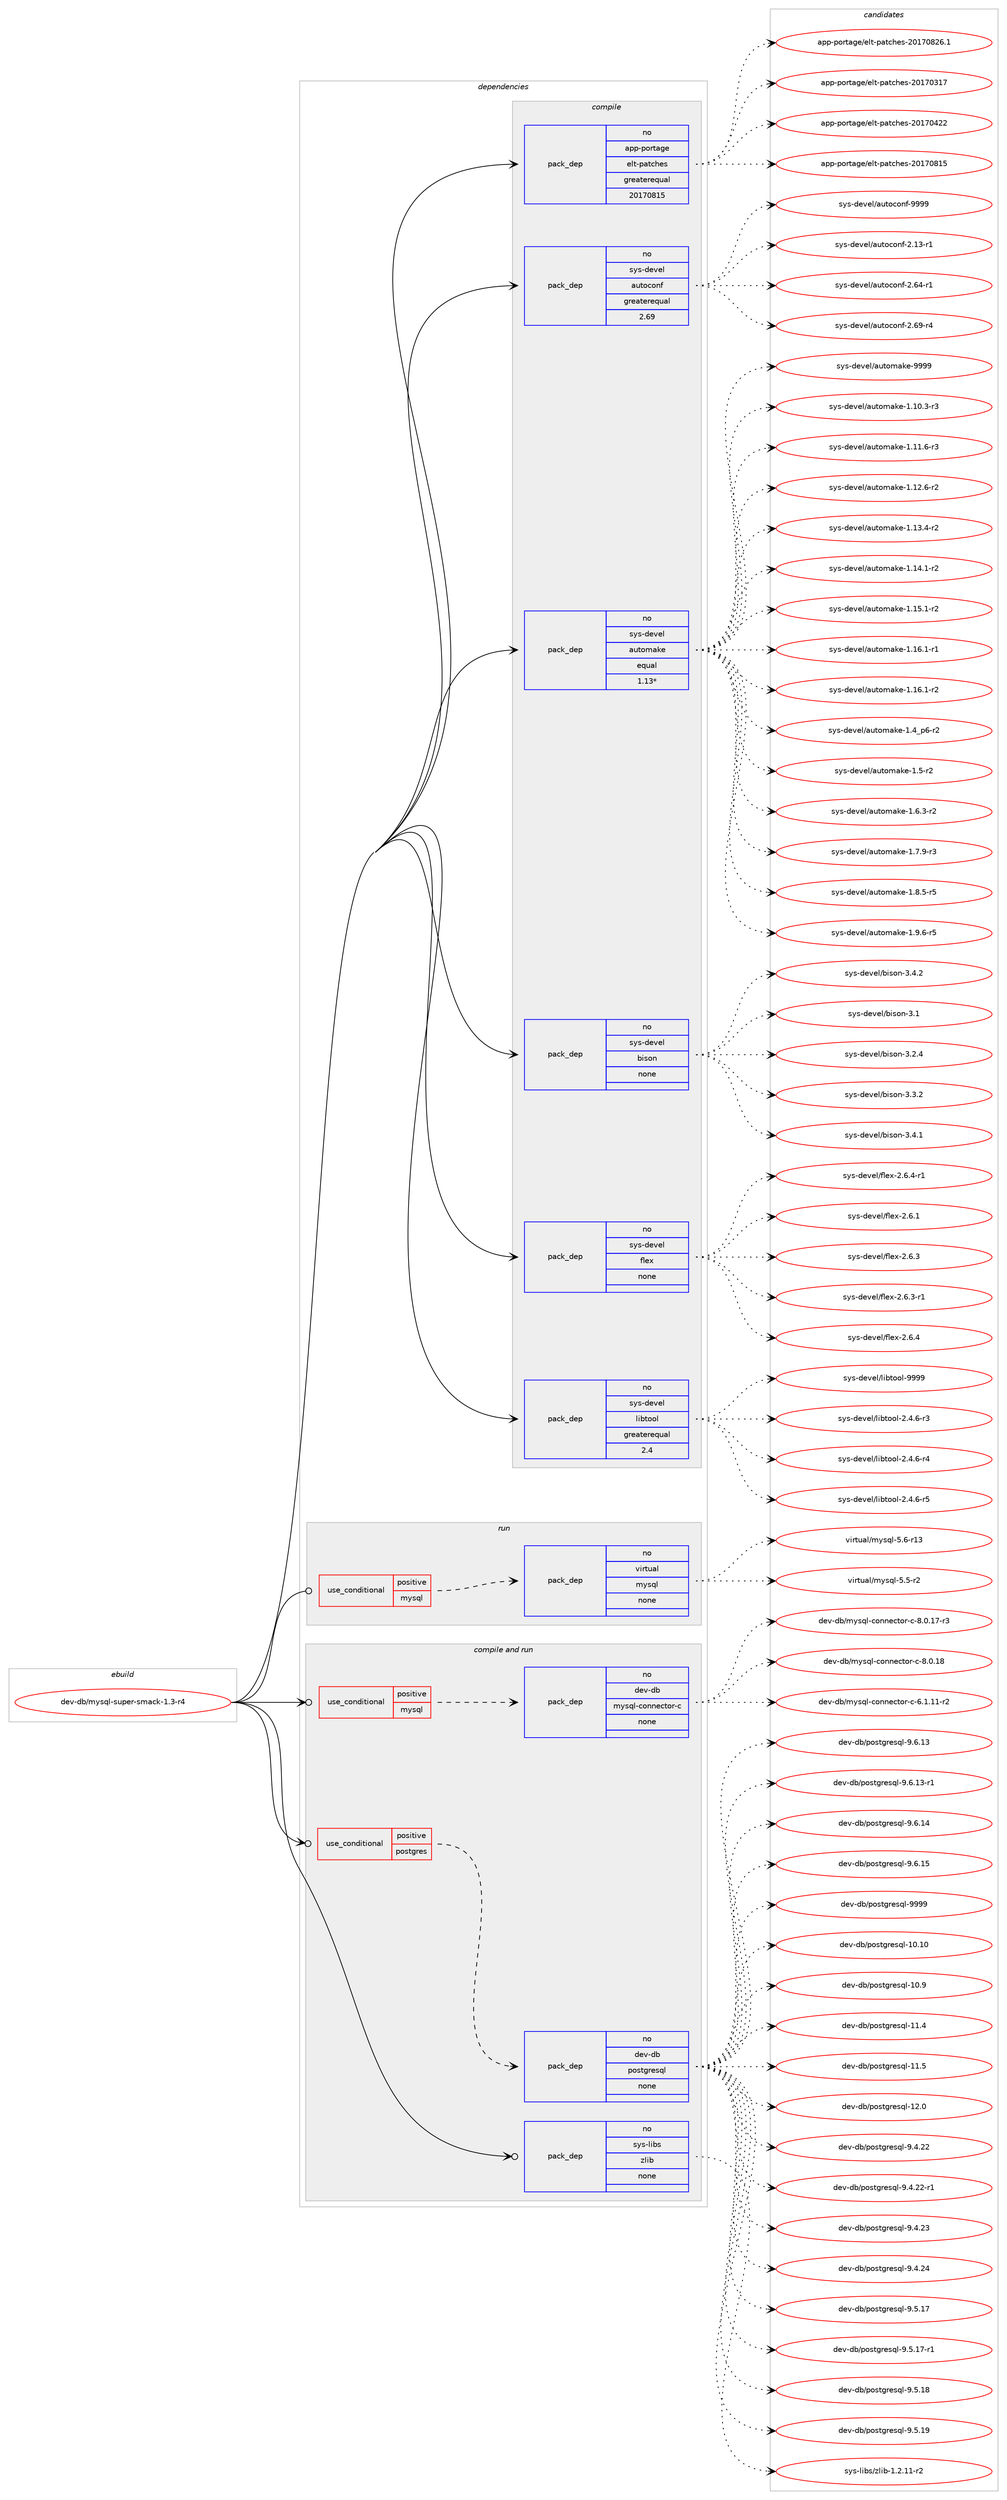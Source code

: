 digraph prolog {

# *************
# Graph options
# *************

newrank=true;
concentrate=true;
compound=true;
graph [rankdir=LR,fontname=Helvetica,fontsize=10,ranksep=1.5];#, ranksep=2.5, nodesep=0.2];
edge  [arrowhead=vee];
node  [fontname=Helvetica,fontsize=10];

# **********
# The ebuild
# **********

subgraph cluster_leftcol {
color=gray;
rank=same;
label=<<i>ebuild</i>>;
id [label="dev-db/mysql-super-smack-1.3-r4", color=red, width=4, href="../dev-db/mysql-super-smack-1.3-r4.svg"];
}

# ****************
# The dependencies
# ****************

subgraph cluster_midcol {
color=gray;
label=<<i>dependencies</i>>;
subgraph cluster_compile {
fillcolor="#eeeeee";
style=filled;
label=<<i>compile</i>>;
subgraph pack387597 {
dependency520676 [label=<<TABLE BORDER="0" CELLBORDER="1" CELLSPACING="0" CELLPADDING="4" WIDTH="220"><TR><TD ROWSPAN="6" CELLPADDING="30">pack_dep</TD></TR><TR><TD WIDTH="110">no</TD></TR><TR><TD>app-portage</TD></TR><TR><TD>elt-patches</TD></TR><TR><TD>greaterequal</TD></TR><TR><TD>20170815</TD></TR></TABLE>>, shape=none, color=blue];
}
id:e -> dependency520676:w [weight=20,style="solid",arrowhead="vee"];
subgraph pack387598 {
dependency520677 [label=<<TABLE BORDER="0" CELLBORDER="1" CELLSPACING="0" CELLPADDING="4" WIDTH="220"><TR><TD ROWSPAN="6" CELLPADDING="30">pack_dep</TD></TR><TR><TD WIDTH="110">no</TD></TR><TR><TD>sys-devel</TD></TR><TR><TD>autoconf</TD></TR><TR><TD>greaterequal</TD></TR><TR><TD>2.69</TD></TR></TABLE>>, shape=none, color=blue];
}
id:e -> dependency520677:w [weight=20,style="solid",arrowhead="vee"];
subgraph pack387599 {
dependency520678 [label=<<TABLE BORDER="0" CELLBORDER="1" CELLSPACING="0" CELLPADDING="4" WIDTH="220"><TR><TD ROWSPAN="6" CELLPADDING="30">pack_dep</TD></TR><TR><TD WIDTH="110">no</TD></TR><TR><TD>sys-devel</TD></TR><TR><TD>automake</TD></TR><TR><TD>equal</TD></TR><TR><TD>1.13*</TD></TR></TABLE>>, shape=none, color=blue];
}
id:e -> dependency520678:w [weight=20,style="solid",arrowhead="vee"];
subgraph pack387600 {
dependency520679 [label=<<TABLE BORDER="0" CELLBORDER="1" CELLSPACING="0" CELLPADDING="4" WIDTH="220"><TR><TD ROWSPAN="6" CELLPADDING="30">pack_dep</TD></TR><TR><TD WIDTH="110">no</TD></TR><TR><TD>sys-devel</TD></TR><TR><TD>bison</TD></TR><TR><TD>none</TD></TR><TR><TD></TD></TR></TABLE>>, shape=none, color=blue];
}
id:e -> dependency520679:w [weight=20,style="solid",arrowhead="vee"];
subgraph pack387601 {
dependency520680 [label=<<TABLE BORDER="0" CELLBORDER="1" CELLSPACING="0" CELLPADDING="4" WIDTH="220"><TR><TD ROWSPAN="6" CELLPADDING="30">pack_dep</TD></TR><TR><TD WIDTH="110">no</TD></TR><TR><TD>sys-devel</TD></TR><TR><TD>flex</TD></TR><TR><TD>none</TD></TR><TR><TD></TD></TR></TABLE>>, shape=none, color=blue];
}
id:e -> dependency520680:w [weight=20,style="solid",arrowhead="vee"];
subgraph pack387602 {
dependency520681 [label=<<TABLE BORDER="0" CELLBORDER="1" CELLSPACING="0" CELLPADDING="4" WIDTH="220"><TR><TD ROWSPAN="6" CELLPADDING="30">pack_dep</TD></TR><TR><TD WIDTH="110">no</TD></TR><TR><TD>sys-devel</TD></TR><TR><TD>libtool</TD></TR><TR><TD>greaterequal</TD></TR><TR><TD>2.4</TD></TR></TABLE>>, shape=none, color=blue];
}
id:e -> dependency520681:w [weight=20,style="solid",arrowhead="vee"];
}
subgraph cluster_compileandrun {
fillcolor="#eeeeee";
style=filled;
label=<<i>compile and run</i>>;
subgraph cond123385 {
dependency520682 [label=<<TABLE BORDER="0" CELLBORDER="1" CELLSPACING="0" CELLPADDING="4"><TR><TD ROWSPAN="3" CELLPADDING="10">use_conditional</TD></TR><TR><TD>positive</TD></TR><TR><TD>mysql</TD></TR></TABLE>>, shape=none, color=red];
subgraph pack387603 {
dependency520683 [label=<<TABLE BORDER="0" CELLBORDER="1" CELLSPACING="0" CELLPADDING="4" WIDTH="220"><TR><TD ROWSPAN="6" CELLPADDING="30">pack_dep</TD></TR><TR><TD WIDTH="110">no</TD></TR><TR><TD>dev-db</TD></TR><TR><TD>mysql-connector-c</TD></TR><TR><TD>none</TD></TR><TR><TD></TD></TR></TABLE>>, shape=none, color=blue];
}
dependency520682:e -> dependency520683:w [weight=20,style="dashed",arrowhead="vee"];
}
id:e -> dependency520682:w [weight=20,style="solid",arrowhead="odotvee"];
subgraph cond123386 {
dependency520684 [label=<<TABLE BORDER="0" CELLBORDER="1" CELLSPACING="0" CELLPADDING="4"><TR><TD ROWSPAN="3" CELLPADDING="10">use_conditional</TD></TR><TR><TD>positive</TD></TR><TR><TD>postgres</TD></TR></TABLE>>, shape=none, color=red];
subgraph pack387604 {
dependency520685 [label=<<TABLE BORDER="0" CELLBORDER="1" CELLSPACING="0" CELLPADDING="4" WIDTH="220"><TR><TD ROWSPAN="6" CELLPADDING="30">pack_dep</TD></TR><TR><TD WIDTH="110">no</TD></TR><TR><TD>dev-db</TD></TR><TR><TD>postgresql</TD></TR><TR><TD>none</TD></TR><TR><TD></TD></TR></TABLE>>, shape=none, color=blue];
}
dependency520684:e -> dependency520685:w [weight=20,style="dashed",arrowhead="vee"];
}
id:e -> dependency520684:w [weight=20,style="solid",arrowhead="odotvee"];
subgraph pack387605 {
dependency520686 [label=<<TABLE BORDER="0" CELLBORDER="1" CELLSPACING="0" CELLPADDING="4" WIDTH="220"><TR><TD ROWSPAN="6" CELLPADDING="30">pack_dep</TD></TR><TR><TD WIDTH="110">no</TD></TR><TR><TD>sys-libs</TD></TR><TR><TD>zlib</TD></TR><TR><TD>none</TD></TR><TR><TD></TD></TR></TABLE>>, shape=none, color=blue];
}
id:e -> dependency520686:w [weight=20,style="solid",arrowhead="odotvee"];
}
subgraph cluster_run {
fillcolor="#eeeeee";
style=filled;
label=<<i>run</i>>;
subgraph cond123387 {
dependency520687 [label=<<TABLE BORDER="0" CELLBORDER="1" CELLSPACING="0" CELLPADDING="4"><TR><TD ROWSPAN="3" CELLPADDING="10">use_conditional</TD></TR><TR><TD>positive</TD></TR><TR><TD>mysql</TD></TR></TABLE>>, shape=none, color=red];
subgraph pack387606 {
dependency520688 [label=<<TABLE BORDER="0" CELLBORDER="1" CELLSPACING="0" CELLPADDING="4" WIDTH="220"><TR><TD ROWSPAN="6" CELLPADDING="30">pack_dep</TD></TR><TR><TD WIDTH="110">no</TD></TR><TR><TD>virtual</TD></TR><TR><TD>mysql</TD></TR><TR><TD>none</TD></TR><TR><TD></TD></TR></TABLE>>, shape=none, color=blue];
}
dependency520687:e -> dependency520688:w [weight=20,style="dashed",arrowhead="vee"];
}
id:e -> dependency520687:w [weight=20,style="solid",arrowhead="odot"];
}
}

# **************
# The candidates
# **************

subgraph cluster_choices {
rank=same;
color=gray;
label=<<i>candidates</i>>;

subgraph choice387597 {
color=black;
nodesep=1;
choice97112112451121111141169710310147101108116451129711699104101115455048495548514955 [label="app-portage/elt-patches-20170317", color=red, width=4,href="../app-portage/elt-patches-20170317.svg"];
choice97112112451121111141169710310147101108116451129711699104101115455048495548525050 [label="app-portage/elt-patches-20170422", color=red, width=4,href="../app-portage/elt-patches-20170422.svg"];
choice97112112451121111141169710310147101108116451129711699104101115455048495548564953 [label="app-portage/elt-patches-20170815", color=red, width=4,href="../app-portage/elt-patches-20170815.svg"];
choice971121124511211111411697103101471011081164511297116991041011154550484955485650544649 [label="app-portage/elt-patches-20170826.1", color=red, width=4,href="../app-portage/elt-patches-20170826.1.svg"];
dependency520676:e -> choice97112112451121111141169710310147101108116451129711699104101115455048495548514955:w [style=dotted,weight="100"];
dependency520676:e -> choice97112112451121111141169710310147101108116451129711699104101115455048495548525050:w [style=dotted,weight="100"];
dependency520676:e -> choice97112112451121111141169710310147101108116451129711699104101115455048495548564953:w [style=dotted,weight="100"];
dependency520676:e -> choice971121124511211111411697103101471011081164511297116991041011154550484955485650544649:w [style=dotted,weight="100"];
}
subgraph choice387598 {
color=black;
nodesep=1;
choice1151211154510010111810110847971171161119911111010245504649514511449 [label="sys-devel/autoconf-2.13-r1", color=red, width=4,href="../sys-devel/autoconf-2.13-r1.svg"];
choice1151211154510010111810110847971171161119911111010245504654524511449 [label="sys-devel/autoconf-2.64-r1", color=red, width=4,href="../sys-devel/autoconf-2.64-r1.svg"];
choice1151211154510010111810110847971171161119911111010245504654574511452 [label="sys-devel/autoconf-2.69-r4", color=red, width=4,href="../sys-devel/autoconf-2.69-r4.svg"];
choice115121115451001011181011084797117116111991111101024557575757 [label="sys-devel/autoconf-9999", color=red, width=4,href="../sys-devel/autoconf-9999.svg"];
dependency520677:e -> choice1151211154510010111810110847971171161119911111010245504649514511449:w [style=dotted,weight="100"];
dependency520677:e -> choice1151211154510010111810110847971171161119911111010245504654524511449:w [style=dotted,weight="100"];
dependency520677:e -> choice1151211154510010111810110847971171161119911111010245504654574511452:w [style=dotted,weight="100"];
dependency520677:e -> choice115121115451001011181011084797117116111991111101024557575757:w [style=dotted,weight="100"];
}
subgraph choice387599 {
color=black;
nodesep=1;
choice11512111545100101118101108479711711611110997107101454946494846514511451 [label="sys-devel/automake-1.10.3-r3", color=red, width=4,href="../sys-devel/automake-1.10.3-r3.svg"];
choice11512111545100101118101108479711711611110997107101454946494946544511451 [label="sys-devel/automake-1.11.6-r3", color=red, width=4,href="../sys-devel/automake-1.11.6-r3.svg"];
choice11512111545100101118101108479711711611110997107101454946495046544511450 [label="sys-devel/automake-1.12.6-r2", color=red, width=4,href="../sys-devel/automake-1.12.6-r2.svg"];
choice11512111545100101118101108479711711611110997107101454946495146524511450 [label="sys-devel/automake-1.13.4-r2", color=red, width=4,href="../sys-devel/automake-1.13.4-r2.svg"];
choice11512111545100101118101108479711711611110997107101454946495246494511450 [label="sys-devel/automake-1.14.1-r2", color=red, width=4,href="../sys-devel/automake-1.14.1-r2.svg"];
choice11512111545100101118101108479711711611110997107101454946495346494511450 [label="sys-devel/automake-1.15.1-r2", color=red, width=4,href="../sys-devel/automake-1.15.1-r2.svg"];
choice11512111545100101118101108479711711611110997107101454946495446494511449 [label="sys-devel/automake-1.16.1-r1", color=red, width=4,href="../sys-devel/automake-1.16.1-r1.svg"];
choice11512111545100101118101108479711711611110997107101454946495446494511450 [label="sys-devel/automake-1.16.1-r2", color=red, width=4,href="../sys-devel/automake-1.16.1-r2.svg"];
choice115121115451001011181011084797117116111109971071014549465295112544511450 [label="sys-devel/automake-1.4_p6-r2", color=red, width=4,href="../sys-devel/automake-1.4_p6-r2.svg"];
choice11512111545100101118101108479711711611110997107101454946534511450 [label="sys-devel/automake-1.5-r2", color=red, width=4,href="../sys-devel/automake-1.5-r2.svg"];
choice115121115451001011181011084797117116111109971071014549465446514511450 [label="sys-devel/automake-1.6.3-r2", color=red, width=4,href="../sys-devel/automake-1.6.3-r2.svg"];
choice115121115451001011181011084797117116111109971071014549465546574511451 [label="sys-devel/automake-1.7.9-r3", color=red, width=4,href="../sys-devel/automake-1.7.9-r3.svg"];
choice115121115451001011181011084797117116111109971071014549465646534511453 [label="sys-devel/automake-1.8.5-r5", color=red, width=4,href="../sys-devel/automake-1.8.5-r5.svg"];
choice115121115451001011181011084797117116111109971071014549465746544511453 [label="sys-devel/automake-1.9.6-r5", color=red, width=4,href="../sys-devel/automake-1.9.6-r5.svg"];
choice115121115451001011181011084797117116111109971071014557575757 [label="sys-devel/automake-9999", color=red, width=4,href="../sys-devel/automake-9999.svg"];
dependency520678:e -> choice11512111545100101118101108479711711611110997107101454946494846514511451:w [style=dotted,weight="100"];
dependency520678:e -> choice11512111545100101118101108479711711611110997107101454946494946544511451:w [style=dotted,weight="100"];
dependency520678:e -> choice11512111545100101118101108479711711611110997107101454946495046544511450:w [style=dotted,weight="100"];
dependency520678:e -> choice11512111545100101118101108479711711611110997107101454946495146524511450:w [style=dotted,weight="100"];
dependency520678:e -> choice11512111545100101118101108479711711611110997107101454946495246494511450:w [style=dotted,weight="100"];
dependency520678:e -> choice11512111545100101118101108479711711611110997107101454946495346494511450:w [style=dotted,weight="100"];
dependency520678:e -> choice11512111545100101118101108479711711611110997107101454946495446494511449:w [style=dotted,weight="100"];
dependency520678:e -> choice11512111545100101118101108479711711611110997107101454946495446494511450:w [style=dotted,weight="100"];
dependency520678:e -> choice115121115451001011181011084797117116111109971071014549465295112544511450:w [style=dotted,weight="100"];
dependency520678:e -> choice11512111545100101118101108479711711611110997107101454946534511450:w [style=dotted,weight="100"];
dependency520678:e -> choice115121115451001011181011084797117116111109971071014549465446514511450:w [style=dotted,weight="100"];
dependency520678:e -> choice115121115451001011181011084797117116111109971071014549465546574511451:w [style=dotted,weight="100"];
dependency520678:e -> choice115121115451001011181011084797117116111109971071014549465646534511453:w [style=dotted,weight="100"];
dependency520678:e -> choice115121115451001011181011084797117116111109971071014549465746544511453:w [style=dotted,weight="100"];
dependency520678:e -> choice115121115451001011181011084797117116111109971071014557575757:w [style=dotted,weight="100"];
}
subgraph choice387600 {
color=black;
nodesep=1;
choice11512111545100101118101108479810511511111045514649 [label="sys-devel/bison-3.1", color=red, width=4,href="../sys-devel/bison-3.1.svg"];
choice115121115451001011181011084798105115111110455146504652 [label="sys-devel/bison-3.2.4", color=red, width=4,href="../sys-devel/bison-3.2.4.svg"];
choice115121115451001011181011084798105115111110455146514650 [label="sys-devel/bison-3.3.2", color=red, width=4,href="../sys-devel/bison-3.3.2.svg"];
choice115121115451001011181011084798105115111110455146524649 [label="sys-devel/bison-3.4.1", color=red, width=4,href="../sys-devel/bison-3.4.1.svg"];
choice115121115451001011181011084798105115111110455146524650 [label="sys-devel/bison-3.4.2", color=red, width=4,href="../sys-devel/bison-3.4.2.svg"];
dependency520679:e -> choice11512111545100101118101108479810511511111045514649:w [style=dotted,weight="100"];
dependency520679:e -> choice115121115451001011181011084798105115111110455146504652:w [style=dotted,weight="100"];
dependency520679:e -> choice115121115451001011181011084798105115111110455146514650:w [style=dotted,weight="100"];
dependency520679:e -> choice115121115451001011181011084798105115111110455146524649:w [style=dotted,weight="100"];
dependency520679:e -> choice115121115451001011181011084798105115111110455146524650:w [style=dotted,weight="100"];
}
subgraph choice387601 {
color=black;
nodesep=1;
choice1151211154510010111810110847102108101120455046544649 [label="sys-devel/flex-2.6.1", color=red, width=4,href="../sys-devel/flex-2.6.1.svg"];
choice1151211154510010111810110847102108101120455046544651 [label="sys-devel/flex-2.6.3", color=red, width=4,href="../sys-devel/flex-2.6.3.svg"];
choice11512111545100101118101108471021081011204550465446514511449 [label="sys-devel/flex-2.6.3-r1", color=red, width=4,href="../sys-devel/flex-2.6.3-r1.svg"];
choice1151211154510010111810110847102108101120455046544652 [label="sys-devel/flex-2.6.4", color=red, width=4,href="../sys-devel/flex-2.6.4.svg"];
choice11512111545100101118101108471021081011204550465446524511449 [label="sys-devel/flex-2.6.4-r1", color=red, width=4,href="../sys-devel/flex-2.6.4-r1.svg"];
dependency520680:e -> choice1151211154510010111810110847102108101120455046544649:w [style=dotted,weight="100"];
dependency520680:e -> choice1151211154510010111810110847102108101120455046544651:w [style=dotted,weight="100"];
dependency520680:e -> choice11512111545100101118101108471021081011204550465446514511449:w [style=dotted,weight="100"];
dependency520680:e -> choice1151211154510010111810110847102108101120455046544652:w [style=dotted,weight="100"];
dependency520680:e -> choice11512111545100101118101108471021081011204550465446524511449:w [style=dotted,weight="100"];
}
subgraph choice387602 {
color=black;
nodesep=1;
choice1151211154510010111810110847108105981161111111084550465246544511451 [label="sys-devel/libtool-2.4.6-r3", color=red, width=4,href="../sys-devel/libtool-2.4.6-r3.svg"];
choice1151211154510010111810110847108105981161111111084550465246544511452 [label="sys-devel/libtool-2.4.6-r4", color=red, width=4,href="../sys-devel/libtool-2.4.6-r4.svg"];
choice1151211154510010111810110847108105981161111111084550465246544511453 [label="sys-devel/libtool-2.4.6-r5", color=red, width=4,href="../sys-devel/libtool-2.4.6-r5.svg"];
choice1151211154510010111810110847108105981161111111084557575757 [label="sys-devel/libtool-9999", color=red, width=4,href="../sys-devel/libtool-9999.svg"];
dependency520681:e -> choice1151211154510010111810110847108105981161111111084550465246544511451:w [style=dotted,weight="100"];
dependency520681:e -> choice1151211154510010111810110847108105981161111111084550465246544511452:w [style=dotted,weight="100"];
dependency520681:e -> choice1151211154510010111810110847108105981161111111084550465246544511453:w [style=dotted,weight="100"];
dependency520681:e -> choice1151211154510010111810110847108105981161111111084557575757:w [style=dotted,weight="100"];
}
subgraph choice387603 {
color=black;
nodesep=1;
choice1001011184510098471091211151131084599111110110101991161111144599455446494649494511450 [label="dev-db/mysql-connector-c-6.1.11-r2", color=red, width=4,href="../dev-db/mysql-connector-c-6.1.11-r2.svg"];
choice1001011184510098471091211151131084599111110110101991161111144599455646484649554511451 [label="dev-db/mysql-connector-c-8.0.17-r3", color=red, width=4,href="../dev-db/mysql-connector-c-8.0.17-r3.svg"];
choice100101118451009847109121115113108459911111011010199116111114459945564648464956 [label="dev-db/mysql-connector-c-8.0.18", color=red, width=4,href="../dev-db/mysql-connector-c-8.0.18.svg"];
dependency520683:e -> choice1001011184510098471091211151131084599111110110101991161111144599455446494649494511450:w [style=dotted,weight="100"];
dependency520683:e -> choice1001011184510098471091211151131084599111110110101991161111144599455646484649554511451:w [style=dotted,weight="100"];
dependency520683:e -> choice100101118451009847109121115113108459911111011010199116111114459945564648464956:w [style=dotted,weight="100"];
}
subgraph choice387604 {
color=black;
nodesep=1;
choice100101118451009847112111115116103114101115113108454948464948 [label="dev-db/postgresql-10.10", color=red, width=4,href="../dev-db/postgresql-10.10.svg"];
choice1001011184510098471121111151161031141011151131084549484657 [label="dev-db/postgresql-10.9", color=red, width=4,href="../dev-db/postgresql-10.9.svg"];
choice1001011184510098471121111151161031141011151131084549494652 [label="dev-db/postgresql-11.4", color=red, width=4,href="../dev-db/postgresql-11.4.svg"];
choice1001011184510098471121111151161031141011151131084549494653 [label="dev-db/postgresql-11.5", color=red, width=4,href="../dev-db/postgresql-11.5.svg"];
choice1001011184510098471121111151161031141011151131084549504648 [label="dev-db/postgresql-12.0", color=red, width=4,href="../dev-db/postgresql-12.0.svg"];
choice10010111845100984711211111511610311410111511310845574652465050 [label="dev-db/postgresql-9.4.22", color=red, width=4,href="../dev-db/postgresql-9.4.22.svg"];
choice100101118451009847112111115116103114101115113108455746524650504511449 [label="dev-db/postgresql-9.4.22-r1", color=red, width=4,href="../dev-db/postgresql-9.4.22-r1.svg"];
choice10010111845100984711211111511610311410111511310845574652465051 [label="dev-db/postgresql-9.4.23", color=red, width=4,href="../dev-db/postgresql-9.4.23.svg"];
choice10010111845100984711211111511610311410111511310845574652465052 [label="dev-db/postgresql-9.4.24", color=red, width=4,href="../dev-db/postgresql-9.4.24.svg"];
choice10010111845100984711211111511610311410111511310845574653464955 [label="dev-db/postgresql-9.5.17", color=red, width=4,href="../dev-db/postgresql-9.5.17.svg"];
choice100101118451009847112111115116103114101115113108455746534649554511449 [label="dev-db/postgresql-9.5.17-r1", color=red, width=4,href="../dev-db/postgresql-9.5.17-r1.svg"];
choice10010111845100984711211111511610311410111511310845574653464956 [label="dev-db/postgresql-9.5.18", color=red, width=4,href="../dev-db/postgresql-9.5.18.svg"];
choice10010111845100984711211111511610311410111511310845574653464957 [label="dev-db/postgresql-9.5.19", color=red, width=4,href="../dev-db/postgresql-9.5.19.svg"];
choice10010111845100984711211111511610311410111511310845574654464951 [label="dev-db/postgresql-9.6.13", color=red, width=4,href="../dev-db/postgresql-9.6.13.svg"];
choice100101118451009847112111115116103114101115113108455746544649514511449 [label="dev-db/postgresql-9.6.13-r1", color=red, width=4,href="../dev-db/postgresql-9.6.13-r1.svg"];
choice10010111845100984711211111511610311410111511310845574654464952 [label="dev-db/postgresql-9.6.14", color=red, width=4,href="../dev-db/postgresql-9.6.14.svg"];
choice10010111845100984711211111511610311410111511310845574654464953 [label="dev-db/postgresql-9.6.15", color=red, width=4,href="../dev-db/postgresql-9.6.15.svg"];
choice1001011184510098471121111151161031141011151131084557575757 [label="dev-db/postgresql-9999", color=red, width=4,href="../dev-db/postgresql-9999.svg"];
dependency520685:e -> choice100101118451009847112111115116103114101115113108454948464948:w [style=dotted,weight="100"];
dependency520685:e -> choice1001011184510098471121111151161031141011151131084549484657:w [style=dotted,weight="100"];
dependency520685:e -> choice1001011184510098471121111151161031141011151131084549494652:w [style=dotted,weight="100"];
dependency520685:e -> choice1001011184510098471121111151161031141011151131084549494653:w [style=dotted,weight="100"];
dependency520685:e -> choice1001011184510098471121111151161031141011151131084549504648:w [style=dotted,weight="100"];
dependency520685:e -> choice10010111845100984711211111511610311410111511310845574652465050:w [style=dotted,weight="100"];
dependency520685:e -> choice100101118451009847112111115116103114101115113108455746524650504511449:w [style=dotted,weight="100"];
dependency520685:e -> choice10010111845100984711211111511610311410111511310845574652465051:w [style=dotted,weight="100"];
dependency520685:e -> choice10010111845100984711211111511610311410111511310845574652465052:w [style=dotted,weight="100"];
dependency520685:e -> choice10010111845100984711211111511610311410111511310845574653464955:w [style=dotted,weight="100"];
dependency520685:e -> choice100101118451009847112111115116103114101115113108455746534649554511449:w [style=dotted,weight="100"];
dependency520685:e -> choice10010111845100984711211111511610311410111511310845574653464956:w [style=dotted,weight="100"];
dependency520685:e -> choice10010111845100984711211111511610311410111511310845574653464957:w [style=dotted,weight="100"];
dependency520685:e -> choice10010111845100984711211111511610311410111511310845574654464951:w [style=dotted,weight="100"];
dependency520685:e -> choice100101118451009847112111115116103114101115113108455746544649514511449:w [style=dotted,weight="100"];
dependency520685:e -> choice10010111845100984711211111511610311410111511310845574654464952:w [style=dotted,weight="100"];
dependency520685:e -> choice10010111845100984711211111511610311410111511310845574654464953:w [style=dotted,weight="100"];
dependency520685:e -> choice1001011184510098471121111151161031141011151131084557575757:w [style=dotted,weight="100"];
}
subgraph choice387605 {
color=black;
nodesep=1;
choice11512111545108105981154712210810598454946504649494511450 [label="sys-libs/zlib-1.2.11-r2", color=red, width=4,href="../sys-libs/zlib-1.2.11-r2.svg"];
dependency520686:e -> choice11512111545108105981154712210810598454946504649494511450:w [style=dotted,weight="100"];
}
subgraph choice387606 {
color=black;
nodesep=1;
choice1181051141161179710847109121115113108455346534511450 [label="virtual/mysql-5.5-r2", color=red, width=4,href="../virtual/mysql-5.5-r2.svg"];
choice118105114116117971084710912111511310845534654451144951 [label="virtual/mysql-5.6-r13", color=red, width=4,href="../virtual/mysql-5.6-r13.svg"];
dependency520688:e -> choice1181051141161179710847109121115113108455346534511450:w [style=dotted,weight="100"];
dependency520688:e -> choice118105114116117971084710912111511310845534654451144951:w [style=dotted,weight="100"];
}
}

}

